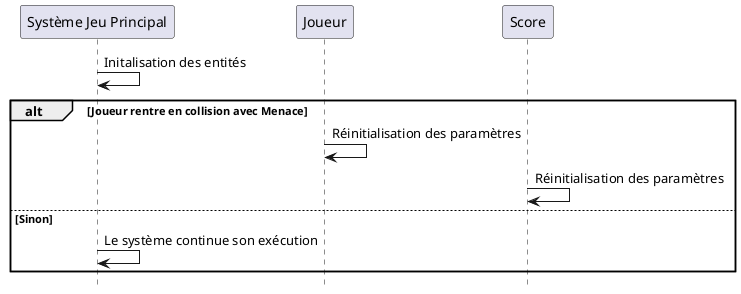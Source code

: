 @startuml
hide footbox

participant "Système Jeu Principal" as systeme
participant "Joueur" as joueur
participant "Score" as score

systeme -> systeme : Initalisation des entités

alt Joueur rentre en collision avec Menace
    joueur -> joueur : Réinitialisation des paramètres
    score -> score : Réinitialisation des paramètres
else Sinon
    systeme -> systeme : Le système continue son exécution
end

@enduml